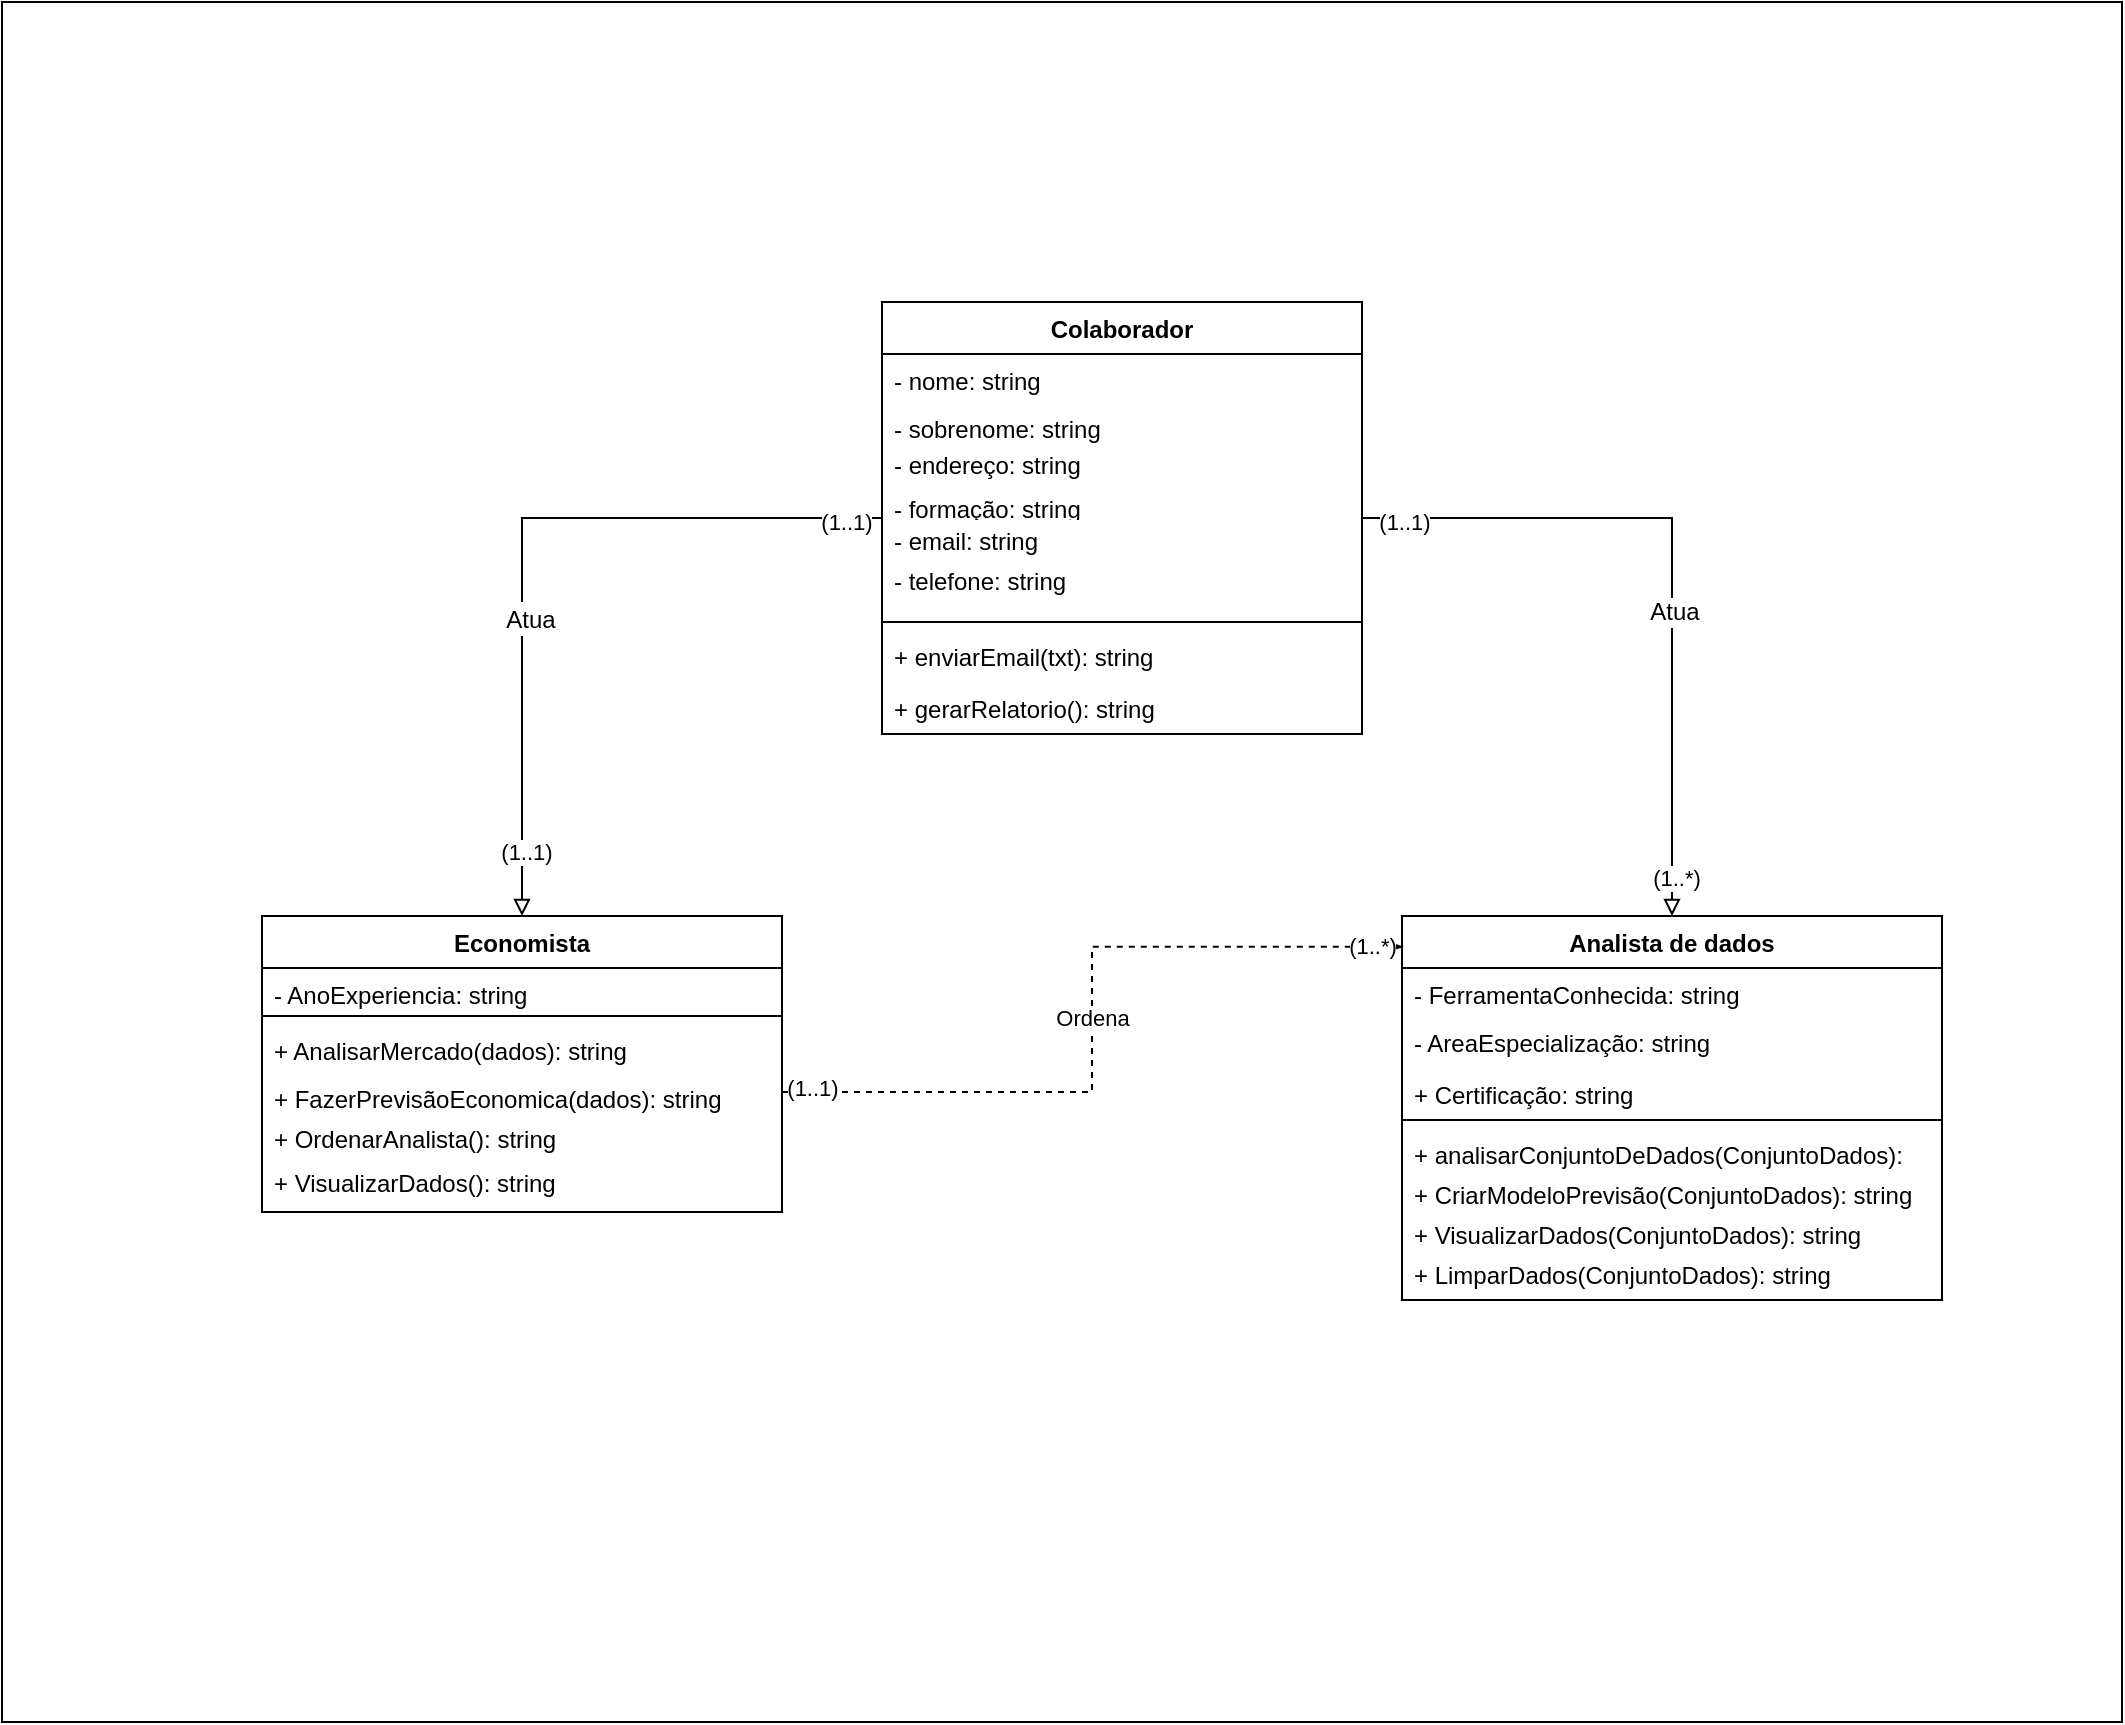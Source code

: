 <mxfile version="24.7.8" pages="3">
  <diagram id="C5RBs43oDa-KdzZeNtuy" name="Diagrama de Classes">
    <mxGraphModel dx="2315" dy="662" grid="1" gridSize="10" guides="1" tooltips="1" connect="1" arrows="1" fold="1" page="1" pageScale="1" pageWidth="827" pageHeight="1169" math="0" shadow="0">
      <root>
        <mxCell id="WIyWlLk6GJQsqaUBKTNV-0" />
        <mxCell id="WIyWlLk6GJQsqaUBKTNV-1" parent="WIyWlLk6GJQsqaUBKTNV-0" />
        <mxCell id="r9KNl1x2qD91enTsNvmW-68" value="" style="whiteSpace=wrap;html=1;aspect=fixed;container=1;" parent="WIyWlLk6GJQsqaUBKTNV-1" vertex="1">
          <mxGeometry x="-520" y="200" width="1060" height="860" as="geometry" />
        </mxCell>
        <mxCell id="r9KNl1x2qD91enTsNvmW-19" value="" style="edgeStyle=orthogonalEdgeStyle;rounded=0;orthogonalLoop=1;jettySize=auto;html=1;endArrow=block;endFill=0;" parent="WIyWlLk6GJQsqaUBKTNV-1" source="r9KNl1x2qD91enTsNvmW-0" target="r9KNl1x2qD91enTsNvmW-13" edge="1">
          <mxGeometry relative="1" as="geometry" />
        </mxCell>
        <mxCell id="r9KNl1x2qD91enTsNvmW-51" value="é" style="edgeLabel;html=1;align=center;verticalAlign=middle;resizable=0;points=[];" parent="r9KNl1x2qD91enTsNvmW-19" vertex="1" connectable="0">
          <mxGeometry x="0.204" y="-2" relative="1" as="geometry">
            <mxPoint as="offset" />
          </mxGeometry>
        </mxCell>
        <mxCell id="r9KNl1x2qD91enTsNvmW-56" value="(1..1)" style="edgeLabel;html=1;align=center;verticalAlign=middle;resizable=0;points=[];" parent="r9KNl1x2qD91enTsNvmW-19" vertex="1" connectable="0">
          <mxGeometry x="-0.904" y="2" relative="1" as="geometry">
            <mxPoint as="offset" />
          </mxGeometry>
        </mxCell>
        <mxCell id="r9KNl1x2qD91enTsNvmW-57" value="(1..1)" style="edgeLabel;html=1;align=center;verticalAlign=middle;resizable=0;points=[];" parent="r9KNl1x2qD91enTsNvmW-19" vertex="1" connectable="0">
          <mxGeometry x="0.831" y="2" relative="1" as="geometry">
            <mxPoint as="offset" />
          </mxGeometry>
        </mxCell>
        <mxCell id="r9KNl1x2qD91enTsNvmW-70" value="Atua" style="edgeLabel;html=1;align=center;verticalAlign=middle;resizable=0;points=[];strokeColor=default;fontFamily=Helvetica;fontSize=12;fontColor=default;fillColor=default;" parent="r9KNl1x2qD91enTsNvmW-19" vertex="1" connectable="0">
          <mxGeometry x="0.216" y="4" relative="1" as="geometry">
            <mxPoint as="offset" />
          </mxGeometry>
        </mxCell>
        <mxCell id="r9KNl1x2qD91enTsNvmW-31" value="" style="edgeStyle=orthogonalEdgeStyle;rounded=0;orthogonalLoop=1;jettySize=auto;html=1;endArrow=block;endFill=0;" parent="WIyWlLk6GJQsqaUBKTNV-1" source="r9KNl1x2qD91enTsNvmW-0" target="r9KNl1x2qD91enTsNvmW-25" edge="1">
          <mxGeometry relative="1" as="geometry" />
        </mxCell>
        <mxCell id="r9KNl1x2qD91enTsNvmW-49" value="é" style="edgeLabel;html=1;align=center;verticalAlign=middle;resizable=0;points=[];" parent="r9KNl1x2qD91enTsNvmW-31" vertex="1" connectable="0">
          <mxGeometry x="0.132" y="-3" relative="1" as="geometry">
            <mxPoint as="offset" />
          </mxGeometry>
        </mxCell>
        <mxCell id="r9KNl1x2qD91enTsNvmW-54" value="(1..1)" style="edgeLabel;html=1;align=center;verticalAlign=middle;resizable=0;points=[];" parent="r9KNl1x2qD91enTsNvmW-31" vertex="1" connectable="0">
          <mxGeometry x="-0.882" y="-2" relative="1" as="geometry">
            <mxPoint as="offset" />
          </mxGeometry>
        </mxCell>
        <mxCell id="r9KNl1x2qD91enTsNvmW-55" value="(1..*)" style="edgeLabel;html=1;align=center;verticalAlign=middle;resizable=0;points=[];" parent="r9KNl1x2qD91enTsNvmW-31" vertex="1" connectable="0">
          <mxGeometry x="0.89" y="2" relative="1" as="geometry">
            <mxPoint as="offset" />
          </mxGeometry>
        </mxCell>
        <mxCell id="r9KNl1x2qD91enTsNvmW-69" value="Atua" style="edgeLabel;html=1;align=center;verticalAlign=middle;resizable=0;points=[];strokeColor=default;fontFamily=Helvetica;fontSize=12;fontColor=default;fillColor=default;" parent="r9KNl1x2qD91enTsNvmW-31" vertex="1" connectable="0">
          <mxGeometry x="0.142" y="1" relative="1" as="geometry">
            <mxPoint as="offset" />
          </mxGeometry>
        </mxCell>
        <mxCell id="r9KNl1x2qD91enTsNvmW-0" value="Colaborador" style="swimlane;fontStyle=1;align=center;verticalAlign=top;childLayout=stackLayout;horizontal=1;startSize=26;horizontalStack=0;resizeParent=1;resizeParentMax=0;resizeLast=0;collapsible=1;marginBottom=0;whiteSpace=wrap;html=1;" parent="WIyWlLk6GJQsqaUBKTNV-1" vertex="1">
          <mxGeometry x="-80" y="350" width="240" height="216" as="geometry" />
        </mxCell>
        <mxCell id="r9KNl1x2qD91enTsNvmW-1" value="- nome: string" style="text;strokeColor=none;fillColor=none;align=left;verticalAlign=top;spacingLeft=4;spacingRight=4;overflow=hidden;rotatable=0;points=[[0,0.5],[1,0.5]];portConstraint=eastwest;whiteSpace=wrap;html=1;" parent="r9KNl1x2qD91enTsNvmW-0" vertex="1">
          <mxGeometry y="26" width="240" height="24" as="geometry" />
        </mxCell>
        <mxCell id="r9KNl1x2qD91enTsNvmW-4" value="- sobrenome: string" style="text;strokeColor=none;fillColor=none;align=left;verticalAlign=top;spacingLeft=4;spacingRight=4;overflow=hidden;rotatable=0;points=[[0,0.5],[1,0.5]];portConstraint=eastwest;whiteSpace=wrap;html=1;" parent="r9KNl1x2qD91enTsNvmW-0" vertex="1">
          <mxGeometry y="50" width="240" height="18" as="geometry" />
        </mxCell>
        <mxCell id="r9KNl1x2qD91enTsNvmW-5" value="- endereço: string" style="text;strokeColor=none;fillColor=none;align=left;verticalAlign=top;spacingLeft=4;spacingRight=4;overflow=hidden;rotatable=0;points=[[0,0.5],[1,0.5]];portConstraint=eastwest;whiteSpace=wrap;html=1;" parent="r9KNl1x2qD91enTsNvmW-0" vertex="1">
          <mxGeometry y="68" width="240" height="22" as="geometry" />
        </mxCell>
        <mxCell id="r9KNl1x2qD91enTsNvmW-32" value="- formação: string" style="text;strokeColor=none;fillColor=none;align=left;verticalAlign=top;spacingLeft=4;spacingRight=4;overflow=hidden;rotatable=0;points=[[0,0.5],[1,0.5]];portConstraint=eastwest;whiteSpace=wrap;html=1;" parent="r9KNl1x2qD91enTsNvmW-0" vertex="1">
          <mxGeometry y="90" width="240" height="16" as="geometry" />
        </mxCell>
        <mxCell id="r9KNl1x2qD91enTsNvmW-59" value="- email: string" style="text;strokeColor=none;fillColor=none;align=left;verticalAlign=top;spacingLeft=4;spacingRight=4;overflow=hidden;rotatable=0;points=[[0,0.5],[1,0.5]];portConstraint=eastwest;whiteSpace=wrap;html=1;" parent="r9KNl1x2qD91enTsNvmW-0" vertex="1">
          <mxGeometry y="106" width="240" height="20" as="geometry" />
        </mxCell>
        <mxCell id="r9KNl1x2qD91enTsNvmW-61" value="- telefone: string" style="text;strokeColor=none;fillColor=none;align=left;verticalAlign=top;spacingLeft=4;spacingRight=4;overflow=hidden;rotatable=0;points=[[0,0.5],[1,0.5]];portConstraint=eastwest;whiteSpace=wrap;html=1;" parent="r9KNl1x2qD91enTsNvmW-0" vertex="1">
          <mxGeometry y="126" width="240" height="30" as="geometry" />
        </mxCell>
        <mxCell id="r9KNl1x2qD91enTsNvmW-2" value="" style="line;strokeWidth=1;fillColor=none;align=left;verticalAlign=middle;spacingTop=-1;spacingLeft=3;spacingRight=3;rotatable=0;labelPosition=right;points=[];portConstraint=eastwest;strokeColor=inherit;" parent="r9KNl1x2qD91enTsNvmW-0" vertex="1">
          <mxGeometry y="156" width="240" height="8" as="geometry" />
        </mxCell>
        <mxCell id="r9KNl1x2qD91enTsNvmW-3" value="+ enviarEmail(txt): string" style="text;strokeColor=none;fillColor=none;align=left;verticalAlign=top;spacingLeft=4;spacingRight=4;overflow=hidden;rotatable=0;points=[[0,0.5],[1,0.5]];portConstraint=eastwest;whiteSpace=wrap;html=1;" parent="r9KNl1x2qD91enTsNvmW-0" vertex="1">
          <mxGeometry y="164" width="240" height="26" as="geometry" />
        </mxCell>
        <mxCell id="r9KNl1x2qD91enTsNvmW-44" value="+ gerarRelatorio(): string" style="text;strokeColor=none;fillColor=none;align=left;verticalAlign=top;spacingLeft=4;spacingRight=4;overflow=hidden;rotatable=0;points=[[0,0.5],[1,0.5]];portConstraint=eastwest;whiteSpace=wrap;html=1;" parent="r9KNl1x2qD91enTsNvmW-0" vertex="1">
          <mxGeometry y="190" width="240" height="26" as="geometry" />
        </mxCell>
        <mxCell id="r9KNl1x2qD91enTsNvmW-13" value="Economista" style="swimlane;fontStyle=1;align=center;verticalAlign=top;childLayout=stackLayout;horizontal=1;startSize=26;horizontalStack=0;resizeParent=1;resizeParentMax=0;resizeLast=0;collapsible=1;marginBottom=0;whiteSpace=wrap;html=1;" parent="WIyWlLk6GJQsqaUBKTNV-1" vertex="1">
          <mxGeometry x="-390" y="657" width="260" height="148" as="geometry" />
        </mxCell>
        <mxCell id="r9KNl1x2qD91enTsNvmW-15" value="- AnoExperiencia: string" style="text;strokeColor=none;fillColor=none;align=left;verticalAlign=top;spacingLeft=4;spacingRight=4;overflow=hidden;rotatable=0;points=[[0,0.5],[1,0.5]];portConstraint=eastwest;whiteSpace=wrap;html=1;" parent="r9KNl1x2qD91enTsNvmW-13" vertex="1">
          <mxGeometry y="26" width="260" height="20" as="geometry" />
        </mxCell>
        <mxCell id="r9KNl1x2qD91enTsNvmW-17" value="" style="line;strokeWidth=1;fillColor=none;align=left;verticalAlign=middle;spacingTop=-1;spacingLeft=3;spacingRight=3;rotatable=0;labelPosition=right;points=[];portConstraint=eastwest;strokeColor=inherit;" parent="r9KNl1x2qD91enTsNvmW-13" vertex="1">
          <mxGeometry y="46" width="260" height="8" as="geometry" />
        </mxCell>
        <mxCell id="r9KNl1x2qD91enTsNvmW-18" value="+ AnalisarMercado(dados): string" style="text;strokeColor=none;fillColor=none;align=left;verticalAlign=top;spacingLeft=4;spacingRight=4;overflow=hidden;rotatable=0;points=[[0,0.5],[1,0.5]];portConstraint=eastwest;whiteSpace=wrap;html=1;" parent="r9KNl1x2qD91enTsNvmW-13" vertex="1">
          <mxGeometry y="54" width="260" height="24" as="geometry" />
        </mxCell>
        <mxCell id="r9KNl1x2qD91enTsNvmW-20" value="+ FazerPrevisãoEconomica(dados): string" style="text;strokeColor=none;fillColor=none;align=left;verticalAlign=top;spacingLeft=4;spacingRight=4;overflow=hidden;rotatable=0;points=[[0,0.5],[1,0.5]];portConstraint=eastwest;whiteSpace=wrap;html=1;" parent="r9KNl1x2qD91enTsNvmW-13" vertex="1">
          <mxGeometry y="78" width="260" height="20" as="geometry" />
        </mxCell>
        <mxCell id="r9KNl1x2qD91enTsNvmW-23" value="+ OrdenarAnalista(): string" style="text;strokeColor=none;fillColor=none;align=left;verticalAlign=top;spacingLeft=4;spacingRight=4;overflow=hidden;rotatable=0;points=[[0,0.5],[1,0.5]];portConstraint=eastwest;whiteSpace=wrap;html=1;" parent="r9KNl1x2qD91enTsNvmW-13" vertex="1">
          <mxGeometry y="98" width="260" height="22" as="geometry" />
        </mxCell>
        <mxCell id="r9KNl1x2qD91enTsNvmW-45" value="+ VisualizarDados(): string" style="text;strokeColor=none;fillColor=none;align=left;verticalAlign=top;spacingLeft=4;spacingRight=4;overflow=hidden;rotatable=0;points=[[0,0.5],[1,0.5]];portConstraint=eastwest;whiteSpace=wrap;html=1;" parent="r9KNl1x2qD91enTsNvmW-13" vertex="1">
          <mxGeometry y="120" width="260" height="28" as="geometry" />
        </mxCell>
        <mxCell id="r9KNl1x2qD91enTsNvmW-25" value="Analista de dados" style="swimlane;fontStyle=1;align=center;verticalAlign=top;childLayout=stackLayout;horizontal=1;startSize=26;horizontalStack=0;resizeParent=1;resizeParentMax=0;resizeLast=0;collapsible=1;marginBottom=0;whiteSpace=wrap;html=1;" parent="WIyWlLk6GJQsqaUBKTNV-1" vertex="1">
          <mxGeometry x="180" y="657" width="270" height="192" as="geometry" />
        </mxCell>
        <mxCell id="r9KNl1x2qD91enTsNvmW-28" value="- FerramentaConhecida: string" style="text;strokeColor=none;fillColor=none;align=left;verticalAlign=top;spacingLeft=4;spacingRight=4;overflow=hidden;rotatable=0;points=[[0,0.5],[1,0.5]];portConstraint=eastwest;whiteSpace=wrap;html=1;" parent="r9KNl1x2qD91enTsNvmW-25" vertex="1">
          <mxGeometry y="26" width="270" height="24" as="geometry" />
        </mxCell>
        <mxCell id="r9KNl1x2qD91enTsNvmW-38" value="- AreaEspecialização: string" style="text;strokeColor=none;fillColor=none;align=left;verticalAlign=top;spacingLeft=4;spacingRight=4;overflow=hidden;rotatable=0;points=[[0,0.5],[1,0.5]];portConstraint=eastwest;whiteSpace=wrap;html=1;" parent="r9KNl1x2qD91enTsNvmW-25" vertex="1">
          <mxGeometry y="50" width="270" height="26" as="geometry" />
        </mxCell>
        <mxCell id="r9KNl1x2qD91enTsNvmW-39" value="+ Certificação: string" style="text;strokeColor=none;fillColor=none;align=left;verticalAlign=top;spacingLeft=4;spacingRight=4;overflow=hidden;rotatable=0;points=[[0,0.5],[1,0.5]];portConstraint=eastwest;whiteSpace=wrap;html=1;" parent="r9KNl1x2qD91enTsNvmW-25" vertex="1">
          <mxGeometry y="76" width="270" height="22" as="geometry" />
        </mxCell>
        <mxCell id="r9KNl1x2qD91enTsNvmW-29" value="" style="line;strokeWidth=1;fillColor=none;align=left;verticalAlign=middle;spacingTop=-1;spacingLeft=3;spacingRight=3;rotatable=0;labelPosition=right;points=[];portConstraint=eastwest;strokeColor=inherit;" parent="r9KNl1x2qD91enTsNvmW-25" vertex="1">
          <mxGeometry y="98" width="270" height="8" as="geometry" />
        </mxCell>
        <mxCell id="r9KNl1x2qD91enTsNvmW-30" value="+ analisarConjuntoDeDados(ConjuntoDados): string" style="text;strokeColor=none;fillColor=none;align=left;verticalAlign=top;spacingLeft=4;spacingRight=4;overflow=hidden;rotatable=0;points=[[0,0.5],[1,0.5]];portConstraint=eastwest;whiteSpace=wrap;html=1;" parent="r9KNl1x2qD91enTsNvmW-25" vertex="1">
          <mxGeometry y="106" width="270" height="20" as="geometry" />
        </mxCell>
        <mxCell id="r9KNl1x2qD91enTsNvmW-40" value="+ CriarModeloPrevisão(ConjuntoDados): string" style="text;strokeColor=none;fillColor=none;align=left;verticalAlign=top;spacingLeft=4;spacingRight=4;overflow=hidden;rotatable=0;points=[[0,0.5],[1,0.5]];portConstraint=eastwest;whiteSpace=wrap;html=1;" parent="r9KNl1x2qD91enTsNvmW-25" vertex="1">
          <mxGeometry y="126" width="270" height="20" as="geometry" />
        </mxCell>
        <mxCell id="r9KNl1x2qD91enTsNvmW-41" value="+ VisualizarDados(ConjuntoDados): string" style="text;strokeColor=none;fillColor=none;align=left;verticalAlign=top;spacingLeft=4;spacingRight=4;overflow=hidden;rotatable=0;points=[[0,0.5],[1,0.5]];portConstraint=eastwest;whiteSpace=wrap;html=1;" parent="r9KNl1x2qD91enTsNvmW-25" vertex="1">
          <mxGeometry y="146" width="270" height="20" as="geometry" />
        </mxCell>
        <mxCell id="r9KNl1x2qD91enTsNvmW-42" value="+ LimparDados(ConjuntoDados): string" style="text;strokeColor=none;fillColor=none;align=left;verticalAlign=top;spacingLeft=4;spacingRight=4;overflow=hidden;rotatable=0;points=[[0,0.5],[1,0.5]];portConstraint=eastwest;whiteSpace=wrap;html=1;" parent="r9KNl1x2qD91enTsNvmW-25" vertex="1">
          <mxGeometry y="166" width="270" height="26" as="geometry" />
        </mxCell>
        <mxCell id="r9KNl1x2qD91enTsNvmW-48" value="" style="edgeStyle=orthogonalEdgeStyle;rounded=0;orthogonalLoop=1;jettySize=auto;html=1;entryX=0.002;entryY=0.08;entryDx=0;entryDy=0;entryPerimeter=0;endArrow=classicThin;endFill=1;dashed=1;" parent="WIyWlLk6GJQsqaUBKTNV-1" source="r9KNl1x2qD91enTsNvmW-20" target="r9KNl1x2qD91enTsNvmW-25" edge="1">
          <mxGeometry relative="1" as="geometry">
            <mxPoint as="offset" />
          </mxGeometry>
        </mxCell>
        <mxCell id="r9KNl1x2qD91enTsNvmW-52" value="(1..1)" style="edgeLabel;html=1;align=center;verticalAlign=middle;resizable=0;points=[];" parent="r9KNl1x2qD91enTsNvmW-48" vertex="1" connectable="0">
          <mxGeometry x="-0.925" y="2" relative="1" as="geometry">
            <mxPoint as="offset" />
          </mxGeometry>
        </mxCell>
        <mxCell id="r9KNl1x2qD91enTsNvmW-53" value="(1..*)" style="edgeLabel;html=1;align=center;verticalAlign=middle;resizable=0;points=[];" parent="r9KNl1x2qD91enTsNvmW-48" vertex="1" connectable="0">
          <mxGeometry x="0.916" y="1" relative="1" as="geometry">
            <mxPoint as="offset" />
          </mxGeometry>
        </mxCell>
        <mxCell id="r9KNl1x2qD91enTsNvmW-58" value="Ordena" style="edgeLabel;html=1;align=center;verticalAlign=middle;resizable=0;points=[];" parent="r9KNl1x2qD91enTsNvmW-48" vertex="1" connectable="0">
          <mxGeometry x="0.006" relative="1" as="geometry">
            <mxPoint as="offset" />
          </mxGeometry>
        </mxCell>
      </root>
    </mxGraphModel>
  </diagram>
  <diagram id="LhsJCpaVsZitJilEmU2f" name="Caso de uso">
    <mxGraphModel dx="1594" dy="932" grid="1" gridSize="10" guides="1" tooltips="1" connect="1" arrows="1" fold="1" page="1" pageScale="1" pageWidth="827" pageHeight="1169" math="0" shadow="0">
      <root>
        <mxCell id="0" />
        <mxCell id="1" parent="0" />
        <mxCell id="n5kllZrn_4BzJFhkrztp-26" value="Sistema Fecomercio" style="shape=umlFrame;whiteSpace=wrap;html=1;pointerEvents=0;align=center;verticalAlign=middle;fontFamily=Helvetica;fontSize=12;gradientColor=none;swimlaneFillColor=default;width=130;height=30;direction=east;" parent="1" vertex="1">
          <mxGeometry x="150" y="180" width="470" height="640" as="geometry" />
        </mxCell>
        <mxCell id="n5kllZrn_4BzJFhkrztp-30" style="edgeStyle=orthogonalEdgeStyle;rounded=0;orthogonalLoop=1;jettySize=auto;html=1;fontFamily=Helvetica;fontSize=12;fontColor=default;endArrow=none;endFill=0;" parent="1" target="n5kllZrn_4BzJFhkrztp-29" edge="1">
          <mxGeometry relative="1" as="geometry">
            <mxPoint x="110" y="725" as="sourcePoint" />
          </mxGeometry>
        </mxCell>
        <mxCell id="n5kllZrn_4BzJFhkrztp-55" value="PowerBi" style="edgeLabel;html=1;align=center;verticalAlign=middle;resizable=0;points=[];strokeColor=default;fontFamily=Helvetica;fontSize=12;fontColor=default;fillColor=default;" parent="n5kllZrn_4BzJFhkrztp-30" vertex="1" connectable="0">
          <mxGeometry x="0.42" y="3" relative="1" as="geometry">
            <mxPoint x="-17" y="3" as="offset" />
          </mxGeometry>
        </mxCell>
        <mxCell id="n5kllZrn_4BzJFhkrztp-24" value="Economista" style="shape=umlActor;verticalLabelPosition=bottom;verticalAlign=top;html=1;align=center;fontFamily=Helvetica;fontSize=12;" parent="1" vertex="1">
          <mxGeometry x="70" y="695" width="30" height="60" as="geometry" />
        </mxCell>
        <mxCell id="n5kllZrn_4BzJFhkrztp-29" value="Visualizar Dashboard" style="ellipse;whiteSpace=wrap;html=1;strokeColor=default;align=center;verticalAlign=middle;fontFamily=Helvetica;fontSize=12;fontColor=default;fillColor=default;" parent="1" vertex="1">
          <mxGeometry x="200" y="680" width="130" height="90" as="geometry" />
        </mxCell>
        <mxCell id="n5kllZrn_4BzJFhkrztp-43" style="edgeStyle=orthogonalEdgeStyle;rounded=0;orthogonalLoop=1;jettySize=auto;html=1;fontFamily=Helvetica;fontSize=12;fontColor=default;endArrow=none;endFill=0;" parent="1" target="n5kllZrn_4BzJFhkrztp-36" edge="1">
          <mxGeometry relative="1" as="geometry">
            <mxPoint x="110" y="280" as="sourcePoint" />
          </mxGeometry>
        </mxCell>
        <mxCell id="n5kllZrn_4BzJFhkrztp-61" style="edgeStyle=orthogonalEdgeStyle;rounded=0;orthogonalLoop=1;jettySize=auto;html=1;fontFamily=Helvetica;fontSize=12;fontColor=default;endArrow=none;endFill=0;" parent="1" target="n5kllZrn_4BzJFhkrztp-29" edge="1">
          <mxGeometry relative="1" as="geometry">
            <mxPoint x="85" y="340" as="sourcePoint" />
            <Array as="points">
              <mxPoint x="85" y="620" />
              <mxPoint x="265" y="620" />
            </Array>
          </mxGeometry>
        </mxCell>
        <mxCell id="n5kllZrn_4BzJFhkrztp-70" value="PowerBi" style="edgeLabel;html=1;align=center;verticalAlign=middle;resizable=0;points=[];strokeColor=default;fontFamily=Helvetica;fontSize=12;fontColor=default;fillColor=default;" parent="n5kllZrn_4BzJFhkrztp-61" vertex="1" connectable="0">
          <mxGeometry x="0.439" y="2" relative="1" as="geometry">
            <mxPoint as="offset" />
          </mxGeometry>
        </mxCell>
        <mxCell id="n5kllZrn_4BzJFhkrztp-31" value="Analista" style="shape=umlActor;verticalLabelPosition=bottom;verticalAlign=top;html=1;outlineConnect=0;strokeColor=default;align=center;fontFamily=Helvetica;fontSize=12;fontColor=default;fillColor=default;" parent="1" vertex="1">
          <mxGeometry x="70" y="250" width="30" height="60" as="geometry" />
        </mxCell>
        <mxCell id="n5kllZrn_4BzJFhkrztp-34" style="edgeStyle=orthogonalEdgeStyle;rounded=0;orthogonalLoop=1;jettySize=auto;html=1;fontFamily=Helvetica;fontSize=12;fontColor=default;endArrow=none;endFill=0;" parent="1" target="n5kllZrn_4BzJFhkrztp-29" edge="1">
          <mxGeometry relative="1" as="geometry">
            <mxPoint x="120" y="850" as="sourcePoint" />
          </mxGeometry>
        </mxCell>
        <mxCell id="n5kllZrn_4BzJFhkrztp-54" value="PowerBi" style="edgeLabel;html=1;align=center;verticalAlign=middle;resizable=0;points=[];strokeColor=default;fontFamily=Helvetica;fontSize=12;fontColor=default;fillColor=default;" parent="n5kllZrn_4BzJFhkrztp-34" vertex="1" connectable="0">
          <mxGeometry x="-0.183" y="3" relative="1" as="geometry">
            <mxPoint x="-52" y="3" as="offset" />
          </mxGeometry>
        </mxCell>
        <mxCell id="n5kllZrn_4BzJFhkrztp-32" value="População" style="shape=umlActor;verticalLabelPosition=bottom;verticalAlign=top;html=1;outlineConnect=0;strokeColor=default;align=center;fontFamily=Helvetica;fontSize=12;fontColor=default;fillColor=default;" parent="1" vertex="1">
          <mxGeometry x="70" y="820" width="30" height="60" as="geometry" />
        </mxCell>
        <mxCell id="n5kllZrn_4BzJFhkrztp-41" value="" style="edgeStyle=orthogonalEdgeStyle;rounded=0;orthogonalLoop=1;jettySize=auto;html=1;fontFamily=Helvetica;fontSize=12;fontColor=default;endArrow=classic;endFill=1;" parent="1" source="n5kllZrn_4BzJFhkrztp-36" target="n5kllZrn_4BzJFhkrztp-37" edge="1">
          <mxGeometry relative="1" as="geometry" />
        </mxCell>
        <mxCell id="n5kllZrn_4BzJFhkrztp-45" value="Includes" style="edgeLabel;html=1;align=center;verticalAlign=middle;resizable=0;points=[];strokeColor=default;fontFamily=Helvetica;fontSize=12;fontColor=default;fillColor=default;" parent="n5kllZrn_4BzJFhkrztp-41" vertex="1" connectable="0">
          <mxGeometry x="-0.296" y="1" relative="1" as="geometry">
            <mxPoint as="offset" />
          </mxGeometry>
        </mxCell>
        <mxCell id="n5kllZrn_4BzJFhkrztp-36" value="Resgatar dados da&lt;div&gt;&amp;nbsp;API&lt;/div&gt;" style="ellipse;whiteSpace=wrap;html=1;strokeColor=default;align=center;verticalAlign=middle;fontFamily=Helvetica;fontSize=12;fontColor=default;fillColor=default;" parent="1" vertex="1">
          <mxGeometry x="200" y="235" width="130" height="90" as="geometry" />
        </mxCell>
        <mxCell id="n5kllZrn_4BzJFhkrztp-42" value="" style="edgeStyle=orthogonalEdgeStyle;rounded=0;orthogonalLoop=1;jettySize=auto;html=1;fontFamily=Helvetica;fontSize=12;fontColor=default;endArrow=classic;endFill=1;" parent="1" source="n5kllZrn_4BzJFhkrztp-37" target="n5kllZrn_4BzJFhkrztp-40" edge="1">
          <mxGeometry relative="1" as="geometry" />
        </mxCell>
        <mxCell id="n5kllZrn_4BzJFhkrztp-46" value="Includes" style="edgeLabel;html=1;align=center;verticalAlign=middle;resizable=0;points=[];strokeColor=default;fontFamily=Helvetica;fontSize=12;fontColor=default;fillColor=default;" parent="n5kllZrn_4BzJFhkrztp-42" vertex="1" connectable="0">
          <mxGeometry x="-0.258" y="3" relative="1" as="geometry">
            <mxPoint y="-1" as="offset" />
          </mxGeometry>
        </mxCell>
        <mxCell id="n5kllZrn_4BzJFhkrztp-57" value="e" style="edgeStyle=orthogonalEdgeStyle;rounded=0;orthogonalLoop=1;jettySize=auto;html=1;exitX=1;exitY=0.5;exitDx=0;exitDy=0;entryX=0;entryY=0.5;entryDx=0;entryDy=0;fontFamily=Helvetica;fontSize=12;fontColor=default;startArrow=classic;startFill=1;endArrow=none;endFill=0;" parent="1" source="n5kllZrn_4BzJFhkrztp-37" target="n5kllZrn_4BzJFhkrztp-56" edge="1">
          <mxGeometry relative="1" as="geometry" />
        </mxCell>
        <mxCell id="n5kllZrn_4BzJFhkrztp-60" value="Extend" style="edgeLabel;html=1;align=center;verticalAlign=middle;resizable=0;points=[];strokeColor=default;fontFamily=Helvetica;fontSize=12;fontColor=default;fillColor=default;" parent="n5kllZrn_4BzJFhkrztp-57" vertex="1" connectable="0">
          <mxGeometry x="0.34" y="-2" relative="1" as="geometry">
            <mxPoint x="-10" y="-2" as="offset" />
          </mxGeometry>
        </mxCell>
        <mxCell id="n5kllZrn_4BzJFhkrztp-37" value="Filtrar dados" style="ellipse;whiteSpace=wrap;html=1;strokeColor=default;align=center;verticalAlign=middle;fontFamily=Helvetica;fontSize=12;fontColor=default;fillColor=default;" parent="1" vertex="1">
          <mxGeometry x="200" y="365" width="130" height="90" as="geometry" />
        </mxCell>
        <mxCell id="n5kllZrn_4BzJFhkrztp-66" style="edgeStyle=orthogonalEdgeStyle;rounded=0;orthogonalLoop=1;jettySize=auto;html=1;exitX=1;exitY=1;exitDx=0;exitDy=0;entryX=1;entryY=0;entryDx=0;entryDy=0;fontFamily=Helvetica;fontSize=12;fontColor=default;dashed=1;" parent="1" source="n5kllZrn_4BzJFhkrztp-40" target="n5kllZrn_4BzJFhkrztp-29" edge="1">
          <mxGeometry relative="1" as="geometry" />
        </mxCell>
        <mxCell id="n5kllZrn_4BzJFhkrztp-40" value="Criar Dashboard" style="ellipse;whiteSpace=wrap;html=1;strokeColor=default;align=center;verticalAlign=middle;fontFamily=Helvetica;fontSize=12;fontColor=default;fillColor=default;" parent="1" vertex="1">
          <mxGeometry x="200" y="495" width="130" height="90" as="geometry" />
        </mxCell>
        <mxCell id="n5kllZrn_4BzJFhkrztp-68" style="edgeStyle=orthogonalEdgeStyle;rounded=0;orthogonalLoop=1;jettySize=auto;html=1;exitX=0;exitY=0;exitDx=15;exitDy=15;exitPerimeter=0;fontFamily=Helvetica;fontSize=12;fontColor=default;endArrow=none;endFill=0;dashed=1;dashPattern=8 8;" parent="1" source="n5kllZrn_4BzJFhkrztp-53" edge="1">
          <mxGeometry relative="1" as="geometry">
            <mxPoint x="310" y="625" as="targetPoint" />
            <Array as="points">
              <mxPoint x="310" y="625" />
            </Array>
          </mxGeometry>
        </mxCell>
        <mxCell id="n5kllZrn_4BzJFhkrztp-69" value="Include" style="edgeLabel;html=1;align=center;verticalAlign=middle;resizable=0;points=[];strokeColor=default;fontFamily=Helvetica;fontSize=12;fontColor=default;fillColor=default;" parent="n5kllZrn_4BzJFhkrztp-68" vertex="1" connectable="0">
          <mxGeometry x="0.997" y="-3" relative="1" as="geometry">
            <mxPoint y="-3" as="offset" />
          </mxGeometry>
        </mxCell>
        <mxCell id="n5kllZrn_4BzJFhkrztp-53" value="Visualizar Dashboard só é possível se todos os passos do analista forem feito." style="shape=card;whiteSpace=wrap;html=1;strokeColor=#001DBC;align=center;verticalAlign=middle;fontFamily=Helvetica;fontSize=12;fillColor=#0050ef;fontColor=#ffffff;" parent="1" vertex="1">
          <mxGeometry x="430" y="610" width="168" height="175" as="geometry" />
        </mxCell>
        <mxCell id="n5kllZrn_4BzJFhkrztp-58" style="edgeStyle=orthogonalEdgeStyle;rounded=0;orthogonalLoop=1;jettySize=auto;html=1;entryX=1;entryY=0.5;entryDx=0;entryDy=0;fontFamily=Helvetica;fontSize=12;fontColor=default;" parent="1" source="n5kllZrn_4BzJFhkrztp-56" target="n5kllZrn_4BzJFhkrztp-40" edge="1">
          <mxGeometry relative="1" as="geometry">
            <Array as="points">
              <mxPoint x="490" y="540" />
            </Array>
          </mxGeometry>
        </mxCell>
        <mxCell id="n5kllZrn_4BzJFhkrztp-59" value="Extend" style="edgeLabel;html=1;align=center;verticalAlign=middle;resizable=0;points=[];strokeColor=default;fontFamily=Helvetica;fontSize=12;fontColor=default;fillColor=default;" parent="n5kllZrn_4BzJFhkrztp-58" vertex="1" connectable="0">
          <mxGeometry x="0.111" y="-3" relative="1" as="geometry">
            <mxPoint as="offset" />
          </mxGeometry>
        </mxCell>
        <mxCell id="n5kllZrn_4BzJFhkrztp-56" value="Aplicação do ETL" style="ellipse;whiteSpace=wrap;html=1;strokeColor=default;align=center;verticalAlign=middle;fontFamily=Helvetica;fontSize=12;fontColor=default;fillColor=default;" parent="1" vertex="1">
          <mxGeometry x="420" y="370" width="120" height="80" as="geometry" />
        </mxCell>
      </root>
    </mxGraphModel>
  </diagram>
  <diagram id="MmIR_9fyGGM_oFDdipaQ" name="Diagrama de Sequencia">
    <mxGraphModel dx="3880" dy="466" grid="1" gridSize="10" guides="1" tooltips="1" connect="1" arrows="1" fold="1" page="0" pageScale="1" pageWidth="827" pageHeight="1169" math="0" shadow="0">
      <root>
        <mxCell id="0" />
        <mxCell id="1" parent="0" />
        <mxCell id="w0TIbolnLjeJ1-x-DkHI-64" value="Analista" style="shape=umlLifeline;perimeter=lifelinePerimeter;whiteSpace=wrap;html=1;container=0;dropTarget=0;collapsible=0;recursiveResize=0;outlineConnect=0;portConstraint=eastwest;newEdgeStyle={&quot;edgeStyle&quot;:&quot;elbowEdgeStyle&quot;,&quot;elbow&quot;:&quot;vertical&quot;,&quot;curved&quot;:0,&quot;rounded&quot;:0};" vertex="1" parent="1">
          <mxGeometry x="-2080" y="670" width="100" height="380" as="geometry" />
        </mxCell>
        <mxCell id="w0TIbolnLjeJ1-x-DkHI-65" value="" style="html=1;points=[];perimeter=orthogonalPerimeter;outlineConnect=0;targetShapes=umlLifeline;portConstraint=eastwest;newEdgeStyle={&quot;edgeStyle&quot;:&quot;elbowEdgeStyle&quot;,&quot;elbow&quot;:&quot;vertical&quot;,&quot;curved&quot;:0,&quot;rounded&quot;:0};" vertex="1" parent="w0TIbolnLjeJ1-x-DkHI-64">
          <mxGeometry x="45" y="70" width="10" height="310" as="geometry" />
        </mxCell>
        <mxCell id="w0TIbolnLjeJ1-x-DkHI-66" value="Inicia" style="html=1;verticalAlign=bottom;startArrow=oval;endArrow=block;startSize=8;edgeStyle=elbowEdgeStyle;elbow=vertical;curved=0;rounded=0;" edge="1" parent="w0TIbolnLjeJ1-x-DkHI-64" target="w0TIbolnLjeJ1-x-DkHI-65">
          <mxGeometry relative="1" as="geometry">
            <mxPoint x="-15" y="70" as="sourcePoint" />
          </mxGeometry>
        </mxCell>
        <mxCell id="w0TIbolnLjeJ1-x-DkHI-68" value="SistemaFecomercio" style="shape=umlLifeline;perimeter=lifelinePerimeter;whiteSpace=wrap;html=1;container=0;dropTarget=0;collapsible=0;recursiveResize=0;outlineConnect=0;portConstraint=eastwest;newEdgeStyle={&quot;edgeStyle&quot;:&quot;elbowEdgeStyle&quot;,&quot;elbow&quot;:&quot;vertical&quot;,&quot;curved&quot;:0,&quot;rounded&quot;:0};" vertex="1" parent="1">
          <mxGeometry x="-1890" y="670" width="110" height="490" as="geometry" />
        </mxCell>
        <mxCell id="w0TIbolnLjeJ1-x-DkHI-69" value="" style="html=1;points=[];perimeter=orthogonalPerimeter;outlineConnect=0;targetShapes=umlLifeline;portConstraint=eastwest;newEdgeStyle={&quot;edgeStyle&quot;:&quot;elbowEdgeStyle&quot;,&quot;elbow&quot;:&quot;vertical&quot;,&quot;curved&quot;:0,&quot;rounded&quot;:0};" vertex="1" parent="w0TIbolnLjeJ1-x-DkHI-68">
          <mxGeometry x="45" y="80" width="10" height="410" as="geometry" />
        </mxCell>
        <mxCell id="w0TIbolnLjeJ1-x-DkHI-70" value="RequisiçãoApi()" style="html=1;verticalAlign=bottom;endArrow=block;edgeStyle=elbowEdgeStyle;elbow=vertical;curved=0;rounded=0;" edge="1" parent="1" source="w0TIbolnLjeJ1-x-DkHI-65" target="w0TIbolnLjeJ1-x-DkHI-69">
          <mxGeometry relative="1" as="geometry">
            <mxPoint x="-1925" y="760" as="sourcePoint" />
            <Array as="points">
              <mxPoint x="-1940" y="750" />
            </Array>
          </mxGeometry>
        </mxCell>
        <mxCell id="w0TIbolnLjeJ1-x-DkHI-71" value="status_code" style="html=1;verticalAlign=bottom;endArrow=open;dashed=1;endSize=8;edgeStyle=elbowEdgeStyle;elbow=vertical;curved=0;rounded=0;" edge="1" parent="1" source="w0TIbolnLjeJ1-x-DkHI-69" target="w0TIbolnLjeJ1-x-DkHI-65">
          <mxGeometry relative="1" as="geometry">
            <mxPoint x="-1925" y="835" as="targetPoint" />
            <Array as="points">
              <mxPoint x="-1930" y="790" />
            </Array>
          </mxGeometry>
        </mxCell>
        <mxCell id="w0TIbolnLjeJ1-x-DkHI-81" value="SalvarJson()" style="html=1;verticalAlign=bottom;endArrow=classicThin;edgeStyle=elbowEdgeStyle;elbow=vertical;curved=0;rounded=0;endFill=1;startArrow=none;startFill=0;" edge="1" parent="1" source="w0TIbolnLjeJ1-x-DkHI-65" target="w0TIbolnLjeJ1-x-DkHI-69">
          <mxGeometry x="0.004" relative="1" as="geometry">
            <mxPoint x="-2020" y="819.6" as="sourcePoint" />
            <Array as="points">
              <mxPoint x="-1930" y="840" />
            </Array>
            <mxPoint x="-1850" y="820" as="targetPoint" />
            <mxPoint as="offset" />
          </mxGeometry>
        </mxCell>
        <mxCell id="w0TIbolnLjeJ1-x-DkHI-83" value="Arquivos" style="shape=umlLifeline;perimeter=lifelinePerimeter;whiteSpace=wrap;html=1;container=0;dropTarget=0;collapsible=0;recursiveResize=0;outlineConnect=0;portConstraint=eastwest;newEdgeStyle={&quot;edgeStyle&quot;:&quot;elbowEdgeStyle&quot;,&quot;elbow&quot;:&quot;vertical&quot;,&quot;curved&quot;:0,&quot;rounded&quot;:0};" vertex="1" parent="1">
          <mxGeometry x="-1710" y="670" width="110" height="340" as="geometry" />
        </mxCell>
        <mxCell id="w0TIbolnLjeJ1-x-DkHI-84" value="" style="html=1;points=[];perimeter=orthogonalPerimeter;outlineConnect=0;targetShapes=umlLifeline;portConstraint=eastwest;newEdgeStyle={&quot;edgeStyle&quot;:&quot;elbowEdgeStyle&quot;,&quot;elbow&quot;:&quot;vertical&quot;,&quot;curved&quot;:0,&quot;rounded&quot;:0};" vertex="1" parent="w0TIbolnLjeJ1-x-DkHI-83">
          <mxGeometry x="45" y="80" width="10" height="260" as="geometry" />
        </mxCell>
        <mxCell id="w0TIbolnLjeJ1-x-DkHI-85" value="VerificarDados()" style="html=1;verticalAlign=bottom;endArrow=classic;edgeStyle=elbowEdgeStyle;elbow=vertical;curved=0;rounded=0;endFill=1;startArrow=none;startFill=0;" edge="1" parent="1" source="w0TIbolnLjeJ1-x-DkHI-69" target="w0TIbolnLjeJ1-x-DkHI-84">
          <mxGeometry x="0.004" relative="1" as="geometry">
            <mxPoint x="-2015" y="845" as="sourcePoint" />
            <Array as="points">
              <mxPoint x="-1750" y="840" />
            </Array>
            <mxPoint x="-1835" y="845" as="targetPoint" />
            <mxPoint as="offset" />
          </mxGeometry>
        </mxCell>
        <mxCell id="w0TIbolnLjeJ1-x-DkHI-86" value="Dados: ok" style="html=1;verticalAlign=bottom;endArrow=open;dashed=1;endSize=8;edgeStyle=elbowEdgeStyle;elbow=vertical;curved=0;rounded=0;" edge="1" parent="1" source="w0TIbolnLjeJ1-x-DkHI-84" target="w0TIbolnLjeJ1-x-DkHI-68">
          <mxGeometry relative="1" as="geometry">
            <mxPoint x="-2015" y="800" as="targetPoint" />
            <Array as="points">
              <mxPoint x="-1750" y="870" />
            </Array>
            <mxPoint x="-1835" y="800" as="sourcePoint" />
          </mxGeometry>
        </mxCell>
        <mxCell id="w0TIbolnLjeJ1-x-DkHI-87" value="TransformarDados()" style="html=1;verticalAlign=bottom;endArrow=classic;edgeStyle=elbowEdgeStyle;elbow=vertical;curved=0;rounded=0;endFill=1;startArrow=none;startFill=0;" edge="1" parent="1" source="w0TIbolnLjeJ1-x-DkHI-65" target="w0TIbolnLjeJ1-x-DkHI-69">
          <mxGeometry x="0.004" relative="1" as="geometry">
            <mxPoint x="-2020" y="910" as="sourcePoint" />
            <Array as="points">
              <mxPoint x="-1930" y="910" />
            </Array>
            <mxPoint x="-1850" y="910" as="targetPoint" />
            <mxPoint as="offset" />
          </mxGeometry>
        </mxCell>
        <mxCell id="w0TIbolnLjeJ1-x-DkHI-88" value="VerificarDados()" style="html=1;verticalAlign=bottom;endArrow=classic;edgeStyle=elbowEdgeStyle;elbow=vertical;curved=0;rounded=0;endFill=1;startArrow=none;startFill=0;" edge="1" parent="1" source="w0TIbolnLjeJ1-x-DkHI-68" target="w0TIbolnLjeJ1-x-DkHI-84">
          <mxGeometry x="0.004" relative="1" as="geometry">
            <mxPoint x="-1825" y="850" as="sourcePoint" />
            <Array as="points">
              <mxPoint x="-1750" y="910" />
            </Array>
            <mxPoint x="-1670" y="900" as="targetPoint" />
            <mxPoint as="offset" />
          </mxGeometry>
        </mxCell>
        <mxCell id="w0TIbolnLjeJ1-x-DkHI-89" value="Dados: ok" style="html=1;verticalAlign=bottom;endArrow=open;dashed=1;endSize=8;edgeStyle=elbowEdgeStyle;elbow=vertical;curved=0;rounded=0;" edge="1" parent="1" source="w0TIbolnLjeJ1-x-DkHI-84" target="w0TIbolnLjeJ1-x-DkHI-68">
          <mxGeometry relative="1" as="geometry">
            <mxPoint x="-1825" y="880" as="targetPoint" />
            <Array as="points">
              <mxPoint x="-1750" y="940" />
            </Array>
            <mxPoint x="-1670" y="940" as="sourcePoint" />
          </mxGeometry>
        </mxCell>
        <mxCell id="w0TIbolnLjeJ1-x-DkHI-90" value="CarregarDados()" style="html=1;verticalAlign=bottom;endArrow=classic;edgeStyle=elbowEdgeStyle;elbow=vertical;curved=0;rounded=0;endFill=1;startArrow=none;startFill=0;" edge="1" parent="1" source="w0TIbolnLjeJ1-x-DkHI-65" target="w0TIbolnLjeJ1-x-DkHI-69">
          <mxGeometry x="0.003" relative="1" as="geometry">
            <mxPoint x="-2021" y="920" as="sourcePoint" />
            <Array as="points">
              <mxPoint x="-1920" y="970" />
            </Array>
            <mxPoint x="-1840" y="920" as="targetPoint" />
            <mxPoint as="offset" />
          </mxGeometry>
        </mxCell>
        <mxCell id="w0TIbolnLjeJ1-x-DkHI-92" value="VerificarDados()" style="html=1;verticalAlign=bottom;endArrow=classic;edgeStyle=elbowEdgeStyle;elbow=vertical;curved=0;rounded=0;endFill=1;startArrow=none;startFill=0;" edge="1" parent="1" source="w0TIbolnLjeJ1-x-DkHI-68" target="w0TIbolnLjeJ1-x-DkHI-84">
          <mxGeometry x="0.004" relative="1" as="geometry">
            <mxPoint x="-1826" y="920" as="sourcePoint" />
            <Array as="points">
              <mxPoint x="-1750" y="970" />
            </Array>
            <mxPoint x="-1655" y="920" as="targetPoint" />
            <mxPoint as="offset" />
          </mxGeometry>
        </mxCell>
        <mxCell id="w0TIbolnLjeJ1-x-DkHI-93" value="return {message, status_code}" style="html=1;verticalAlign=bottom;endArrow=open;dashed=1;endSize=8;edgeStyle=elbowEdgeStyle;elbow=vertical;curved=0;rounded=0;" edge="1" parent="1" source="w0TIbolnLjeJ1-x-DkHI-84" target="w0TIbolnLjeJ1-x-DkHI-68">
          <mxGeometry relative="1" as="geometry">
            <mxPoint x="-1825" y="950" as="targetPoint" />
            <Array as="points">
              <mxPoint x="-1740" y="1000" />
            </Array>
            <mxPoint x="-1655" y="950" as="sourcePoint" />
          </mxGeometry>
        </mxCell>
        <mxCell id="w0TIbolnLjeJ1-x-DkHI-94" value="SalvarSQLite()" style="html=1;verticalAlign=bottom;endArrow=classic;edgeStyle=elbowEdgeStyle;elbow=vertical;curved=0;rounded=0;endFill=1;startArrow=none;startFill=0;" edge="1" parent="1" source="w0TIbolnLjeJ1-x-DkHI-65" target="w0TIbolnLjeJ1-x-DkHI-69">
          <mxGeometry x="0.003" relative="1" as="geometry">
            <mxPoint x="-2015" y="980" as="sourcePoint" />
            <Array as="points">
              <mxPoint x="-1940" y="1030" />
            </Array>
            <mxPoint x="-1835" y="980" as="targetPoint" />
            <mxPoint as="offset" />
          </mxGeometry>
        </mxCell>
        <mxCell id="w0TIbolnLjeJ1-x-DkHI-95" value="Banco" style="shape=umlLifeline;perimeter=lifelinePerimeter;whiteSpace=wrap;html=1;container=0;dropTarget=0;collapsible=0;recursiveResize=0;outlineConnect=0;portConstraint=eastwest;newEdgeStyle={&quot;edgeStyle&quot;:&quot;elbowEdgeStyle&quot;,&quot;elbow&quot;:&quot;vertical&quot;,&quot;curved&quot;:0,&quot;rounded&quot;:0};" vertex="1" parent="1">
          <mxGeometry x="-1480" y="670" width="110" height="490" as="geometry" />
        </mxCell>
        <mxCell id="w0TIbolnLjeJ1-x-DkHI-96" value="" style="html=1;points=[];perimeter=orthogonalPerimeter;outlineConnect=0;targetShapes=umlLifeline;portConstraint=eastwest;newEdgeStyle={&quot;edgeStyle&quot;:&quot;elbowEdgeStyle&quot;,&quot;elbow&quot;:&quot;vertical&quot;,&quot;curved&quot;:0,&quot;rounded&quot;:0};" vertex="1" parent="w0TIbolnLjeJ1-x-DkHI-95">
          <mxGeometry x="45" y="80" width="10" height="410" as="geometry" />
        </mxCell>
        <mxCell id="w0TIbolnLjeJ1-x-DkHI-97" value="enviaDadosBanco()" style="html=1;verticalAlign=bottom;endArrow=classic;edgeStyle=elbowEdgeStyle;elbow=vertical;curved=0;rounded=0;endFill=1;startArrow=none;startFill=0;" edge="1" parent="1" source="w0TIbolnLjeJ1-x-DkHI-69" target="w0TIbolnLjeJ1-x-DkHI-96">
          <mxGeometry x="0.003" relative="1" as="geometry">
            <mxPoint x="-1830" y="1030" as="sourcePoint" />
            <Array as="points">
              <mxPoint x="-1680" y="1030" />
            </Array>
            <mxPoint x="-1440" y="1030" as="targetPoint" />
            <mxPoint as="offset" />
          </mxGeometry>
        </mxCell>
        <mxCell id="w0TIbolnLjeJ1-x-DkHI-98" value="return {message, status_code}" style="html=1;verticalAlign=bottom;endArrow=open;dashed=1;endSize=8;edgeStyle=elbowEdgeStyle;elbow=horizontal;curved=0;rounded=0;" edge="1" parent="1" source="w0TIbolnLjeJ1-x-DkHI-95" target="w0TIbolnLjeJ1-x-DkHI-69">
          <mxGeometry relative="1" as="geometry">
            <mxPoint x="-1826" y="1010" as="targetPoint" />
            <Array as="points">
              <mxPoint x="-1600" y="1080" />
            </Array>
            <mxPoint x="-1655" y="1010" as="sourcePoint" />
          </mxGeometry>
        </mxCell>
      </root>
    </mxGraphModel>
  </diagram>
</mxfile>
